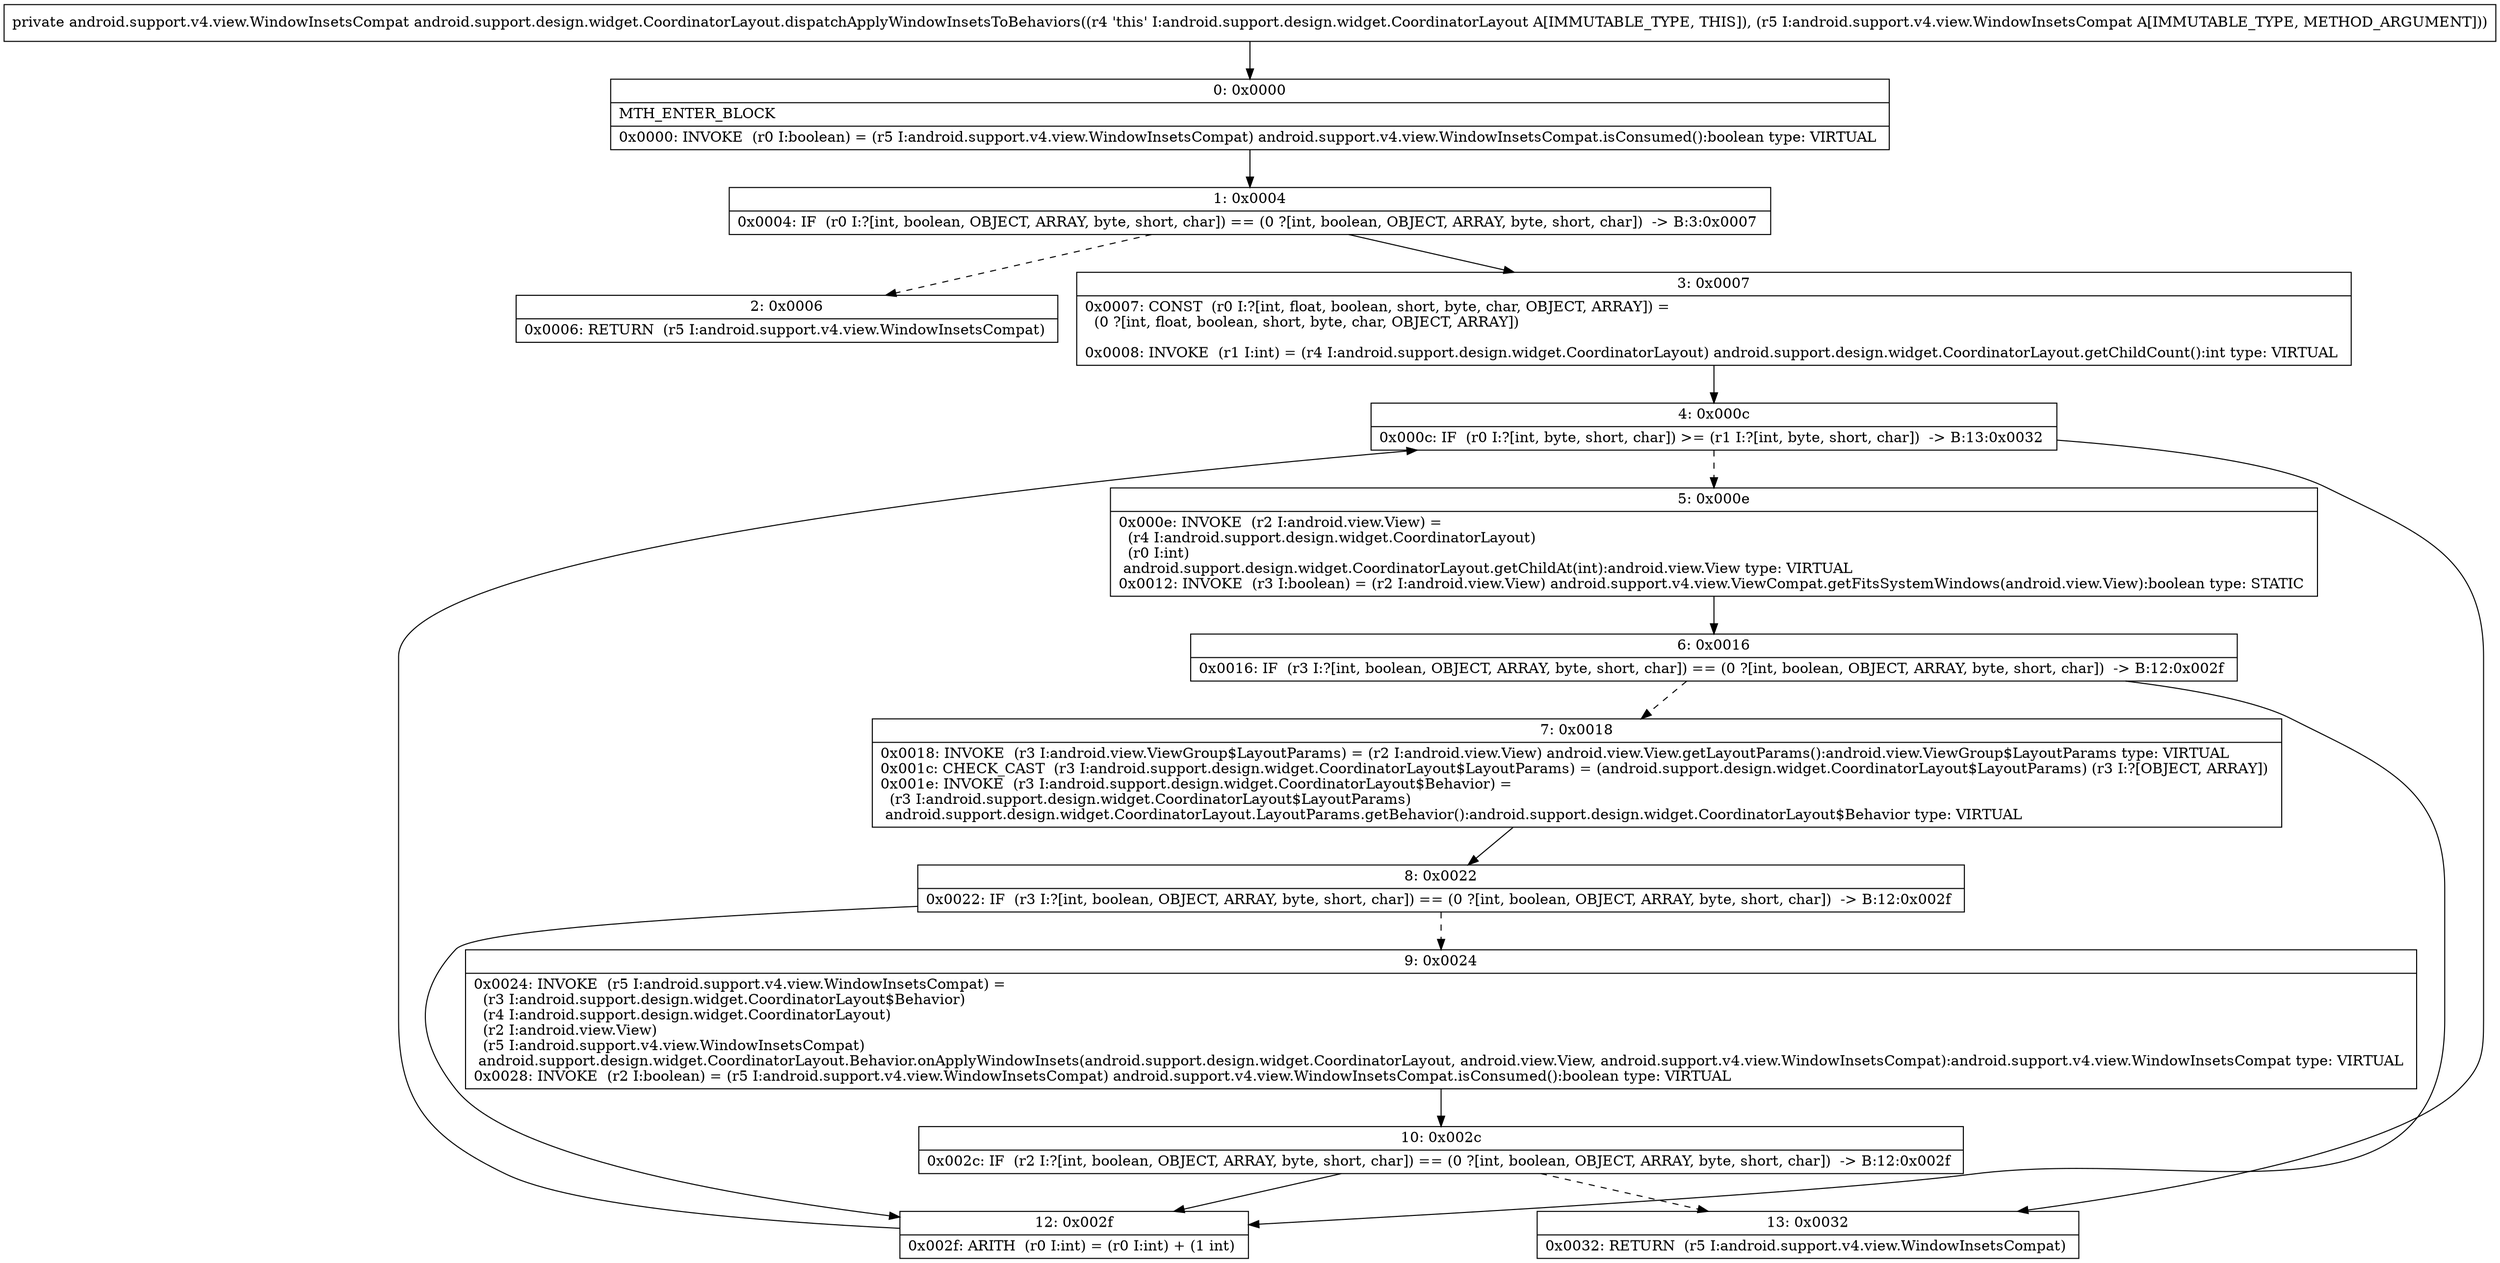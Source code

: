 digraph "CFG forandroid.support.design.widget.CoordinatorLayout.dispatchApplyWindowInsetsToBehaviors(Landroid\/support\/v4\/view\/WindowInsetsCompat;)Landroid\/support\/v4\/view\/WindowInsetsCompat;" {
Node_0 [shape=record,label="{0\:\ 0x0000|MTH_ENTER_BLOCK\l|0x0000: INVOKE  (r0 I:boolean) = (r5 I:android.support.v4.view.WindowInsetsCompat) android.support.v4.view.WindowInsetsCompat.isConsumed():boolean type: VIRTUAL \l}"];
Node_1 [shape=record,label="{1\:\ 0x0004|0x0004: IF  (r0 I:?[int, boolean, OBJECT, ARRAY, byte, short, char]) == (0 ?[int, boolean, OBJECT, ARRAY, byte, short, char])  \-\> B:3:0x0007 \l}"];
Node_2 [shape=record,label="{2\:\ 0x0006|0x0006: RETURN  (r5 I:android.support.v4.view.WindowInsetsCompat) \l}"];
Node_3 [shape=record,label="{3\:\ 0x0007|0x0007: CONST  (r0 I:?[int, float, boolean, short, byte, char, OBJECT, ARRAY]) = \l  (0 ?[int, float, boolean, short, byte, char, OBJECT, ARRAY])\l \l0x0008: INVOKE  (r1 I:int) = (r4 I:android.support.design.widget.CoordinatorLayout) android.support.design.widget.CoordinatorLayout.getChildCount():int type: VIRTUAL \l}"];
Node_4 [shape=record,label="{4\:\ 0x000c|0x000c: IF  (r0 I:?[int, byte, short, char]) \>= (r1 I:?[int, byte, short, char])  \-\> B:13:0x0032 \l}"];
Node_5 [shape=record,label="{5\:\ 0x000e|0x000e: INVOKE  (r2 I:android.view.View) = \l  (r4 I:android.support.design.widget.CoordinatorLayout)\l  (r0 I:int)\l android.support.design.widget.CoordinatorLayout.getChildAt(int):android.view.View type: VIRTUAL \l0x0012: INVOKE  (r3 I:boolean) = (r2 I:android.view.View) android.support.v4.view.ViewCompat.getFitsSystemWindows(android.view.View):boolean type: STATIC \l}"];
Node_6 [shape=record,label="{6\:\ 0x0016|0x0016: IF  (r3 I:?[int, boolean, OBJECT, ARRAY, byte, short, char]) == (0 ?[int, boolean, OBJECT, ARRAY, byte, short, char])  \-\> B:12:0x002f \l}"];
Node_7 [shape=record,label="{7\:\ 0x0018|0x0018: INVOKE  (r3 I:android.view.ViewGroup$LayoutParams) = (r2 I:android.view.View) android.view.View.getLayoutParams():android.view.ViewGroup$LayoutParams type: VIRTUAL \l0x001c: CHECK_CAST  (r3 I:android.support.design.widget.CoordinatorLayout$LayoutParams) = (android.support.design.widget.CoordinatorLayout$LayoutParams) (r3 I:?[OBJECT, ARRAY]) \l0x001e: INVOKE  (r3 I:android.support.design.widget.CoordinatorLayout$Behavior) = \l  (r3 I:android.support.design.widget.CoordinatorLayout$LayoutParams)\l android.support.design.widget.CoordinatorLayout.LayoutParams.getBehavior():android.support.design.widget.CoordinatorLayout$Behavior type: VIRTUAL \l}"];
Node_8 [shape=record,label="{8\:\ 0x0022|0x0022: IF  (r3 I:?[int, boolean, OBJECT, ARRAY, byte, short, char]) == (0 ?[int, boolean, OBJECT, ARRAY, byte, short, char])  \-\> B:12:0x002f \l}"];
Node_9 [shape=record,label="{9\:\ 0x0024|0x0024: INVOKE  (r5 I:android.support.v4.view.WindowInsetsCompat) = \l  (r3 I:android.support.design.widget.CoordinatorLayout$Behavior)\l  (r4 I:android.support.design.widget.CoordinatorLayout)\l  (r2 I:android.view.View)\l  (r5 I:android.support.v4.view.WindowInsetsCompat)\l android.support.design.widget.CoordinatorLayout.Behavior.onApplyWindowInsets(android.support.design.widget.CoordinatorLayout, android.view.View, android.support.v4.view.WindowInsetsCompat):android.support.v4.view.WindowInsetsCompat type: VIRTUAL \l0x0028: INVOKE  (r2 I:boolean) = (r5 I:android.support.v4.view.WindowInsetsCompat) android.support.v4.view.WindowInsetsCompat.isConsumed():boolean type: VIRTUAL \l}"];
Node_10 [shape=record,label="{10\:\ 0x002c|0x002c: IF  (r2 I:?[int, boolean, OBJECT, ARRAY, byte, short, char]) == (0 ?[int, boolean, OBJECT, ARRAY, byte, short, char])  \-\> B:12:0x002f \l}"];
Node_12 [shape=record,label="{12\:\ 0x002f|0x002f: ARITH  (r0 I:int) = (r0 I:int) + (1 int) \l}"];
Node_13 [shape=record,label="{13\:\ 0x0032|0x0032: RETURN  (r5 I:android.support.v4.view.WindowInsetsCompat) \l}"];
MethodNode[shape=record,label="{private android.support.v4.view.WindowInsetsCompat android.support.design.widget.CoordinatorLayout.dispatchApplyWindowInsetsToBehaviors((r4 'this' I:android.support.design.widget.CoordinatorLayout A[IMMUTABLE_TYPE, THIS]), (r5 I:android.support.v4.view.WindowInsetsCompat A[IMMUTABLE_TYPE, METHOD_ARGUMENT])) }"];
MethodNode -> Node_0;
Node_0 -> Node_1;
Node_1 -> Node_2[style=dashed];
Node_1 -> Node_3;
Node_3 -> Node_4;
Node_4 -> Node_5[style=dashed];
Node_4 -> Node_13;
Node_5 -> Node_6;
Node_6 -> Node_7[style=dashed];
Node_6 -> Node_12;
Node_7 -> Node_8;
Node_8 -> Node_9[style=dashed];
Node_8 -> Node_12;
Node_9 -> Node_10;
Node_10 -> Node_12;
Node_10 -> Node_13[style=dashed];
Node_12 -> Node_4;
}


